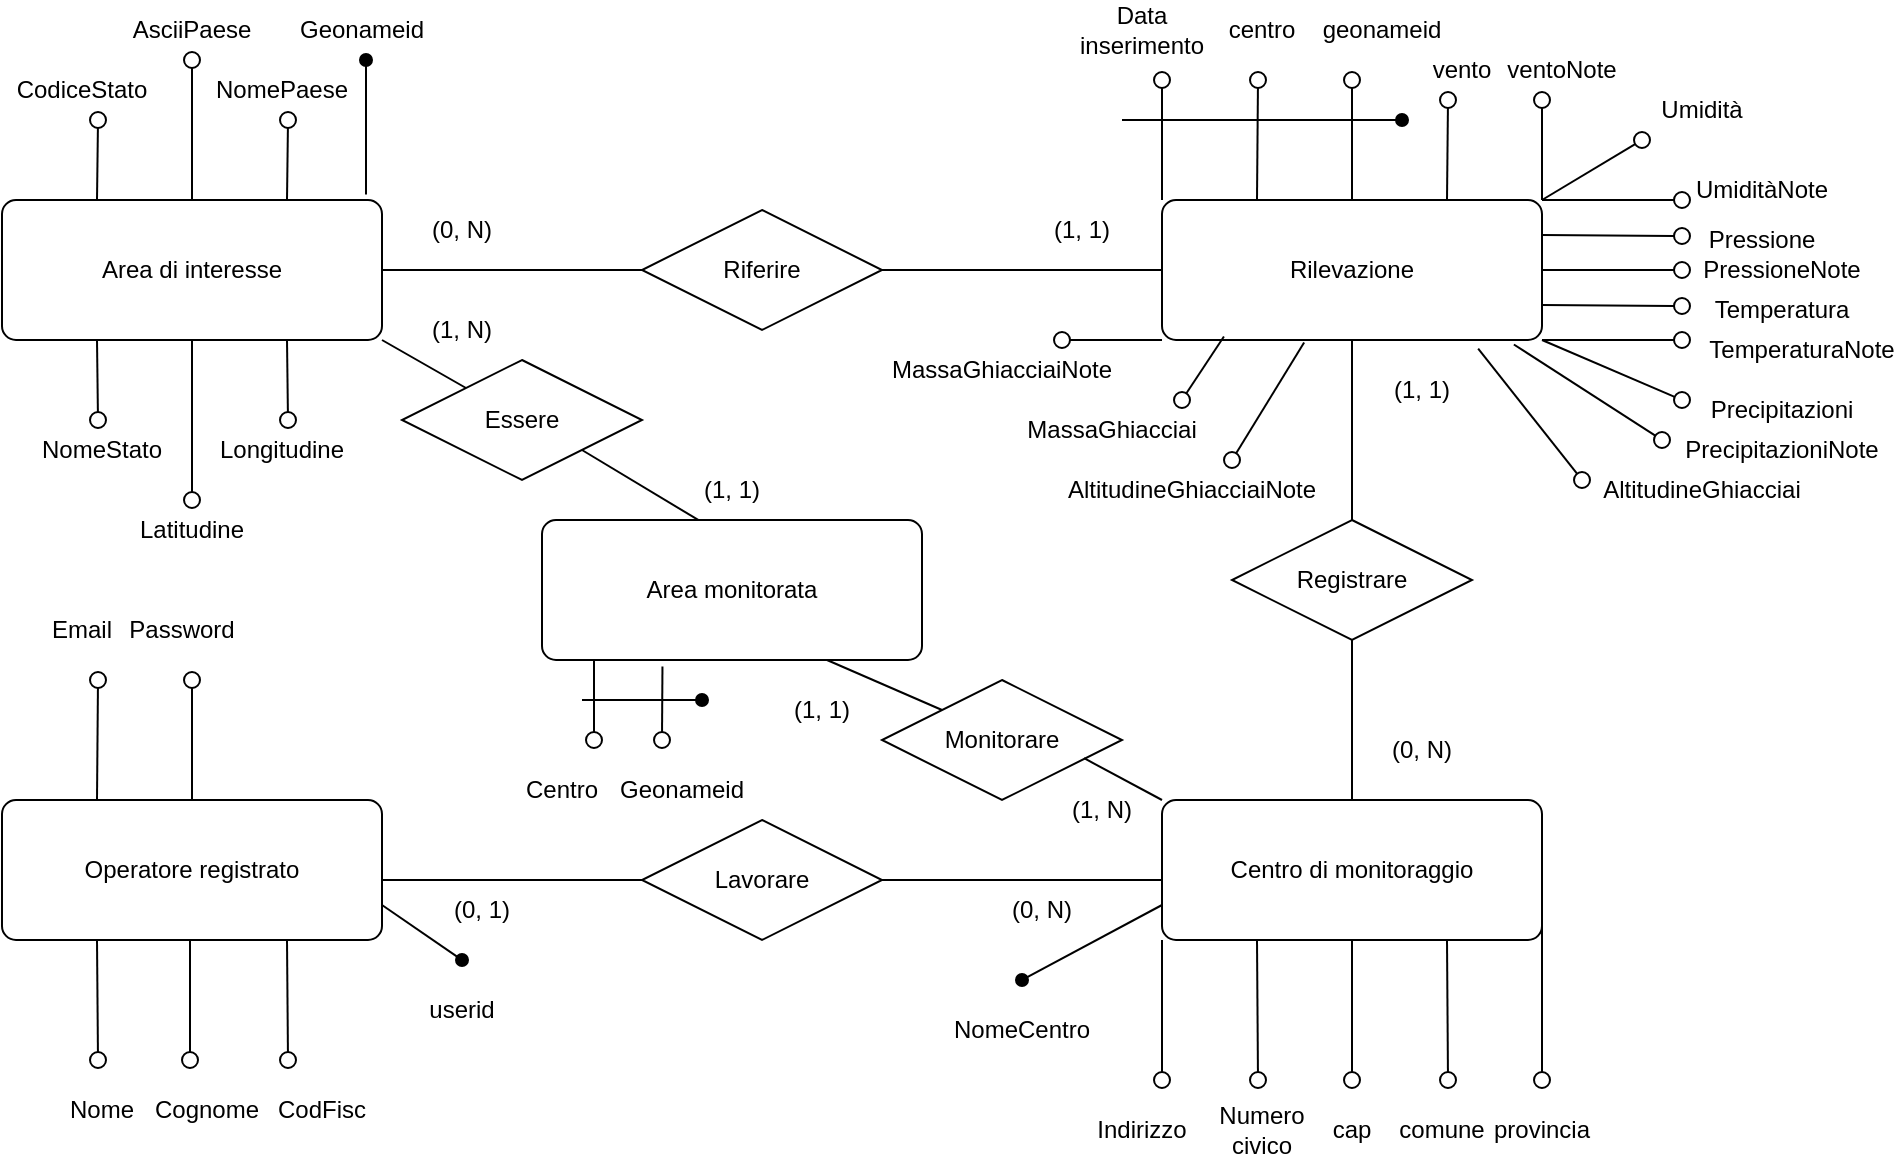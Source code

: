 <mxfile version="24.7.1" type="device">
  <diagram name="Pagina-1" id="Ovl4JSJo1Bryp9aN5Y4v">
    <mxGraphModel dx="1290" dy="556" grid="1" gridSize="10" guides="1" tooltips="1" connect="1" arrows="1" fold="1" page="1" pageScale="1" pageWidth="827" pageHeight="1169" math="0" shadow="0">
      <root>
        <mxCell id="0" />
        <mxCell id="1" parent="0" />
        <mxCell id="qnKbdv7h57G8boyn4Uac-98" value="Centro di monitoraggio" style="rounded=1;arcSize=10;whiteSpace=wrap;html=1;align=center;" parent="1" vertex="1">
          <mxGeometry x="620" y="410" width="190" height="70" as="geometry" />
        </mxCell>
        <mxCell id="qnKbdv7h57G8boyn4Uac-99" value="Rilevazione" style="rounded=1;arcSize=10;whiteSpace=wrap;html=1;align=center;" parent="1" vertex="1">
          <mxGeometry x="620" y="110" width="190" height="70" as="geometry" />
        </mxCell>
        <mxCell id="qnKbdv7h57G8boyn4Uac-100" value="Essere" style="shape=rhombus;perimeter=rhombusPerimeter;whiteSpace=wrap;html=1;align=center;" parent="1" vertex="1">
          <mxGeometry x="240" y="190" width="120" height="60" as="geometry" />
        </mxCell>
        <mxCell id="qnKbdv7h57G8boyn4Uac-101" value="" style="endArrow=none;html=1;rounded=0;exitX=1;exitY=1;exitDx=0;exitDy=0;" parent="1" source="qnKbdv7h57G8boyn4Uac-106" target="qnKbdv7h57G8boyn4Uac-100" edge="1">
          <mxGeometry relative="1" as="geometry">
            <mxPoint x="280" y="180" as="sourcePoint" />
            <mxPoint x="430" y="180" as="targetPoint" />
          </mxGeometry>
        </mxCell>
        <mxCell id="qnKbdv7h57G8boyn4Uac-103" value="Registrare" style="shape=rhombus;perimeter=rhombusPerimeter;whiteSpace=wrap;html=1;align=center;" parent="1" vertex="1">
          <mxGeometry x="655" y="270" width="120" height="60" as="geometry" />
        </mxCell>
        <mxCell id="qnKbdv7h57G8boyn4Uac-104" value="" style="endArrow=none;html=1;rounded=0;exitX=0.5;exitY=0;exitDx=0;exitDy=0;entryX=0.5;entryY=1;entryDx=0;entryDy=0;" parent="1" source="qnKbdv7h57G8boyn4Uac-98" target="qnKbdv7h57G8boyn4Uac-103" edge="1">
          <mxGeometry relative="1" as="geometry">
            <mxPoint x="600" y="360" as="sourcePoint" />
            <mxPoint x="760" y="360" as="targetPoint" />
          </mxGeometry>
        </mxCell>
        <mxCell id="qnKbdv7h57G8boyn4Uac-105" value="" style="endArrow=none;html=1;rounded=0;exitX=0.5;exitY=0;exitDx=0;exitDy=0;entryX=0.5;entryY=1;entryDx=0;entryDy=0;" parent="1" source="qnKbdv7h57G8boyn4Uac-103" target="qnKbdv7h57G8boyn4Uac-99" edge="1">
          <mxGeometry relative="1" as="geometry">
            <mxPoint x="610" y="220" as="sourcePoint" />
            <mxPoint x="770" y="220" as="targetPoint" />
          </mxGeometry>
        </mxCell>
        <mxCell id="qnKbdv7h57G8boyn4Uac-106" value="Area di interesse" style="rounded=1;arcSize=10;whiteSpace=wrap;html=1;align=center;" parent="1" vertex="1">
          <mxGeometry x="40" y="110" width="190" height="70" as="geometry" />
        </mxCell>
        <mxCell id="qnKbdv7h57G8boyn4Uac-107" value="Operatore registrato" style="rounded=1;arcSize=10;whiteSpace=wrap;html=1;align=center;" parent="1" vertex="1">
          <mxGeometry x="40" y="410" width="190" height="70" as="geometry" />
        </mxCell>
        <mxCell id="qnKbdv7h57G8boyn4Uac-108" value="Lavorare" style="shape=rhombus;perimeter=rhombusPerimeter;whiteSpace=wrap;html=1;align=center;" parent="1" vertex="1">
          <mxGeometry x="360" y="420" width="120" height="60" as="geometry" />
        </mxCell>
        <mxCell id="qnKbdv7h57G8boyn4Uac-109" value="" style="endArrow=none;html=1;rounded=0;entryX=0;entryY=0.5;entryDx=0;entryDy=0;" parent="1" target="qnKbdv7h57G8boyn4Uac-108" edge="1">
          <mxGeometry relative="1" as="geometry">
            <mxPoint x="230" y="450" as="sourcePoint" />
            <mxPoint x="390" y="445" as="targetPoint" />
          </mxGeometry>
        </mxCell>
        <mxCell id="qnKbdv7h57G8boyn4Uac-110" value="" style="endArrow=none;html=1;rounded=0;exitX=1;exitY=0.5;exitDx=0;exitDy=0;" parent="1" source="qnKbdv7h57G8boyn4Uac-108" edge="1">
          <mxGeometry relative="1" as="geometry">
            <mxPoint x="490" y="450" as="sourcePoint" />
            <mxPoint x="620" y="450" as="targetPoint" />
          </mxGeometry>
        </mxCell>
        <mxCell id="qnKbdv7h57G8boyn4Uac-111" value="Riferire" style="shape=rhombus;perimeter=rhombusPerimeter;whiteSpace=wrap;html=1;align=center;" parent="1" vertex="1">
          <mxGeometry x="360" y="115" width="120" height="60" as="geometry" />
        </mxCell>
        <mxCell id="qnKbdv7h57G8boyn4Uac-112" value="" style="endArrow=none;html=1;rounded=0;entryX=0;entryY=0.5;entryDx=0;entryDy=0;" parent="1" target="qnKbdv7h57G8boyn4Uac-111" edge="1">
          <mxGeometry relative="1" as="geometry">
            <mxPoint x="230" y="145" as="sourcePoint" />
            <mxPoint x="390" y="145" as="targetPoint" />
          </mxGeometry>
        </mxCell>
        <mxCell id="qnKbdv7h57G8boyn4Uac-113" value="" style="endArrow=none;html=1;rounded=0;entryX=0;entryY=0.5;entryDx=0;entryDy=0;" parent="1" target="qnKbdv7h57G8boyn4Uac-99" edge="1">
          <mxGeometry relative="1" as="geometry">
            <mxPoint x="480" y="145" as="sourcePoint" />
            <mxPoint x="640" y="145" as="targetPoint" />
          </mxGeometry>
        </mxCell>
        <mxCell id="qnKbdv7h57G8boyn4Uac-114" value="(0, 1)" style="text;html=1;align=center;verticalAlign=middle;whiteSpace=wrap;rounded=0;" parent="1" vertex="1">
          <mxGeometry x="250" y="450" width="60" height="30" as="geometry" />
        </mxCell>
        <mxCell id="qnKbdv7h57G8boyn4Uac-115" value="(0, N)" style="text;html=1;align=center;verticalAlign=middle;whiteSpace=wrap;rounded=0;" parent="1" vertex="1">
          <mxGeometry x="530" y="450" width="60" height="30" as="geometry" />
        </mxCell>
        <mxCell id="qnKbdv7h57G8boyn4Uac-116" value="(1, 1)" style="text;html=1;align=center;verticalAlign=middle;whiteSpace=wrap;rounded=0;" parent="1" vertex="1">
          <mxGeometry x="720" y="190" width="60" height="30" as="geometry" />
        </mxCell>
        <mxCell id="qnKbdv7h57G8boyn4Uac-117" value="(0, N)" style="text;html=1;align=center;verticalAlign=middle;whiteSpace=wrap;rounded=0;" parent="1" vertex="1">
          <mxGeometry x="720" y="370" width="60" height="30" as="geometry" />
        </mxCell>
        <mxCell id="qnKbdv7h57G8boyn4Uac-118" value="(1, 1)" style="text;html=1;align=center;verticalAlign=middle;whiteSpace=wrap;rounded=0;" parent="1" vertex="1">
          <mxGeometry x="550" y="110" width="60" height="30" as="geometry" />
        </mxCell>
        <mxCell id="qnKbdv7h57G8boyn4Uac-119" value="(0, N)" style="text;html=1;align=center;verticalAlign=middle;whiteSpace=wrap;rounded=0;" parent="1" vertex="1">
          <mxGeometry x="240" y="110" width="60" height="30" as="geometry" />
        </mxCell>
        <mxCell id="qnKbdv7h57G8boyn4Uac-120" value="(1, N)" style="text;html=1;align=center;verticalAlign=middle;whiteSpace=wrap;rounded=0;" parent="1" vertex="1">
          <mxGeometry x="560" y="400" width="60" height="30" as="geometry" />
        </mxCell>
        <mxCell id="qnKbdv7h57G8boyn4Uac-121" value="(1, N)" style="text;html=1;align=center;verticalAlign=middle;whiteSpace=wrap;rounded=0;" parent="1" vertex="1">
          <mxGeometry x="240" y="160" width="60" height="30" as="geometry" />
        </mxCell>
        <mxCell id="qnKbdv7h57G8boyn4Uac-122" value="NomeCentro" style="text;html=1;align=center;verticalAlign=middle;whiteSpace=wrap;rounded=0;" parent="1" vertex="1">
          <mxGeometry x="520" y="510" width="60" height="30" as="geometry" />
        </mxCell>
        <mxCell id="qnKbdv7h57G8boyn4Uac-123" value="" style="endArrow=none;html=1;rounded=0;align=center;verticalAlign=top;endFill=0;labelBackgroundColor=none;endSize=6;startArrow=oval;startFill=1;entryX=0;entryY=0.75;entryDx=0;entryDy=0;" parent="1" target="qnKbdv7h57G8boyn4Uac-98" edge="1">
          <mxGeometry relative="1" as="geometry">
            <mxPoint x="550" y="500" as="sourcePoint" />
            <mxPoint x="370" y="560" as="targetPoint" />
          </mxGeometry>
        </mxCell>
        <mxCell id="qnKbdv7h57G8boyn4Uac-124" value="" style="html=1;verticalAlign=bottom;labelBackgroundColor=none;endArrow=oval;endFill=0;endSize=8;rounded=0;" parent="1" edge="1">
          <mxGeometry width="160" relative="1" as="geometry">
            <mxPoint x="810" y="470" as="sourcePoint" />
            <mxPoint x="810" y="550" as="targetPoint" />
          </mxGeometry>
        </mxCell>
        <mxCell id="qnKbdv7h57G8boyn4Uac-125" value="" style="html=1;verticalAlign=bottom;labelBackgroundColor=none;endArrow=oval;endFill=0;endSize=8;rounded=0;exitX=0.75;exitY=1;exitDx=0;exitDy=0;" parent="1" source="qnKbdv7h57G8boyn4Uac-98" edge="1">
          <mxGeometry width="160" relative="1" as="geometry">
            <mxPoint x="820" y="490" as="sourcePoint" />
            <mxPoint x="763" y="550" as="targetPoint" />
          </mxGeometry>
        </mxCell>
        <mxCell id="qnKbdv7h57G8boyn4Uac-126" value="" style="html=1;verticalAlign=bottom;labelBackgroundColor=none;endArrow=oval;endFill=0;endSize=8;rounded=0;exitX=0.5;exitY=1;exitDx=0;exitDy=0;" parent="1" source="qnKbdv7h57G8boyn4Uac-98" edge="1">
          <mxGeometry width="160" relative="1" as="geometry">
            <mxPoint x="830" y="500" as="sourcePoint" />
            <mxPoint x="715" y="550" as="targetPoint" />
          </mxGeometry>
        </mxCell>
        <mxCell id="qnKbdv7h57G8boyn4Uac-127" value="" style="html=1;verticalAlign=bottom;labelBackgroundColor=none;endArrow=oval;endFill=0;endSize=8;rounded=0;exitX=0.25;exitY=1;exitDx=0;exitDy=0;" parent="1" source="qnKbdv7h57G8boyn4Uac-98" edge="1">
          <mxGeometry width="160" relative="1" as="geometry">
            <mxPoint x="840" y="510" as="sourcePoint" />
            <mxPoint x="668" y="550" as="targetPoint" />
          </mxGeometry>
        </mxCell>
        <mxCell id="qnKbdv7h57G8boyn4Uac-128" value="" style="html=1;verticalAlign=bottom;labelBackgroundColor=none;endArrow=oval;endFill=0;endSize=8;rounded=0;exitX=0;exitY=1;exitDx=0;exitDy=0;" parent="1" source="qnKbdv7h57G8boyn4Uac-98" edge="1">
          <mxGeometry width="160" relative="1" as="geometry">
            <mxPoint x="620" y="480" as="sourcePoint" />
            <mxPoint x="620" y="550" as="targetPoint" />
          </mxGeometry>
        </mxCell>
        <mxCell id="qnKbdv7h57G8boyn4Uac-129" value="Indirizzo" style="text;html=1;align=center;verticalAlign=middle;whiteSpace=wrap;rounded=0;" parent="1" vertex="1">
          <mxGeometry x="580" y="560" width="60" height="30" as="geometry" />
        </mxCell>
        <mxCell id="qnKbdv7h57G8boyn4Uac-130" value="Numero civico" style="text;html=1;align=center;verticalAlign=middle;whiteSpace=wrap;rounded=0;" parent="1" vertex="1">
          <mxGeometry x="640" y="560" width="60" height="30" as="geometry" />
        </mxCell>
        <mxCell id="qnKbdv7h57G8boyn4Uac-131" value="cap" style="text;html=1;align=center;verticalAlign=middle;whiteSpace=wrap;rounded=0;" parent="1" vertex="1">
          <mxGeometry x="695" y="560" width="40" height="30" as="geometry" />
        </mxCell>
        <mxCell id="qnKbdv7h57G8boyn4Uac-132" value="comune" style="text;html=1;align=center;verticalAlign=middle;whiteSpace=wrap;rounded=0;" parent="1" vertex="1">
          <mxGeometry x="740" y="560" width="40" height="30" as="geometry" />
        </mxCell>
        <mxCell id="qnKbdv7h57G8boyn4Uac-133" value="provincia" style="text;html=1;align=center;verticalAlign=middle;whiteSpace=wrap;rounded=0;" parent="1" vertex="1">
          <mxGeometry x="790" y="560" width="40" height="30" as="geometry" />
        </mxCell>
        <mxCell id="qnKbdv7h57G8boyn4Uac-134" value="" style="endArrow=none;html=1;rounded=0;align=center;verticalAlign=top;endFill=0;labelBackgroundColor=none;endSize=6;startArrow=oval;startFill=1;entryX=1;entryY=0.75;entryDx=0;entryDy=0;" parent="1" target="qnKbdv7h57G8boyn4Uac-107" edge="1">
          <mxGeometry relative="1" as="geometry">
            <mxPoint x="270" y="490" as="sourcePoint" />
            <mxPoint x="250" y="503" as="targetPoint" />
          </mxGeometry>
        </mxCell>
        <mxCell id="qnKbdv7h57G8boyn4Uac-135" value="userid" style="text;html=1;align=center;verticalAlign=middle;whiteSpace=wrap;rounded=0;" parent="1" vertex="1">
          <mxGeometry x="250" y="500" width="40" height="30" as="geometry" />
        </mxCell>
        <mxCell id="qnKbdv7h57G8boyn4Uac-136" value="" style="html=1;verticalAlign=bottom;labelBackgroundColor=none;endArrow=oval;endFill=0;endSize=8;rounded=0;exitX=0.75;exitY=1;exitDx=0;exitDy=0;" parent="1" source="qnKbdv7h57G8boyn4Uac-107" edge="1">
          <mxGeometry width="160" relative="1" as="geometry">
            <mxPoint x="210" y="490" as="sourcePoint" />
            <mxPoint x="183" y="540" as="targetPoint" />
          </mxGeometry>
        </mxCell>
        <mxCell id="qnKbdv7h57G8boyn4Uac-137" value="" style="html=1;verticalAlign=bottom;labelBackgroundColor=none;endArrow=oval;endFill=0;endSize=8;rounded=0;" parent="1" edge="1">
          <mxGeometry width="160" relative="1" as="geometry">
            <mxPoint x="134" y="480" as="sourcePoint" />
            <mxPoint x="134" y="540" as="targetPoint" />
          </mxGeometry>
        </mxCell>
        <mxCell id="qnKbdv7h57G8boyn4Uac-138" value="" style="html=1;verticalAlign=bottom;labelBackgroundColor=none;endArrow=oval;endFill=0;endSize=8;rounded=0;exitX=0.25;exitY=1;exitDx=0;exitDy=0;" parent="1" source="qnKbdv7h57G8boyn4Uac-107" edge="1">
          <mxGeometry width="160" relative="1" as="geometry">
            <mxPoint x="80" y="490" as="sourcePoint" />
            <mxPoint x="88" y="540" as="targetPoint" />
          </mxGeometry>
        </mxCell>
        <mxCell id="qnKbdv7h57G8boyn4Uac-139" value="CodFisc" style="text;html=1;align=center;verticalAlign=middle;whiteSpace=wrap;rounded=0;" parent="1" vertex="1">
          <mxGeometry x="180" y="550" width="40" height="30" as="geometry" />
        </mxCell>
        <mxCell id="qnKbdv7h57G8boyn4Uac-140" value="Cognome" style="text;html=1;align=center;verticalAlign=middle;whiteSpace=wrap;rounded=0;" parent="1" vertex="1">
          <mxGeometry x="130" y="550" width="25" height="30" as="geometry" />
        </mxCell>
        <mxCell id="qnKbdv7h57G8boyn4Uac-141" value="Nome" style="text;html=1;align=center;verticalAlign=middle;whiteSpace=wrap;rounded=0;" parent="1" vertex="1">
          <mxGeometry x="70" y="550" width="40" height="30" as="geometry" />
        </mxCell>
        <mxCell id="qnKbdv7h57G8boyn4Uac-142" value="" style="html=1;verticalAlign=bottom;labelBackgroundColor=none;endArrow=oval;endFill=0;endSize=8;rounded=0;exitX=0.25;exitY=0;exitDx=0;exitDy=0;" parent="1" source="qnKbdv7h57G8boyn4Uac-107" edge="1">
          <mxGeometry width="160" relative="1" as="geometry">
            <mxPoint x="98" y="490" as="sourcePoint" />
            <mxPoint x="88" y="350" as="targetPoint" />
          </mxGeometry>
        </mxCell>
        <mxCell id="qnKbdv7h57G8boyn4Uac-143" value="Email" style="text;html=1;align=center;verticalAlign=middle;whiteSpace=wrap;rounded=0;" parent="1" vertex="1">
          <mxGeometry x="60" y="310" width="40" height="30" as="geometry" />
        </mxCell>
        <mxCell id="qnKbdv7h57G8boyn4Uac-144" value="" style="html=1;verticalAlign=bottom;labelBackgroundColor=none;endArrow=oval;endFill=0;endSize=8;rounded=0;exitX=0.5;exitY=0;exitDx=0;exitDy=0;" parent="1" source="qnKbdv7h57G8boyn4Uac-107" edge="1">
          <mxGeometry width="160" relative="1" as="geometry">
            <mxPoint x="98" y="420" as="sourcePoint" />
            <mxPoint x="135" y="350" as="targetPoint" />
          </mxGeometry>
        </mxCell>
        <mxCell id="qnKbdv7h57G8boyn4Uac-145" value="Password" style="text;html=1;align=center;verticalAlign=middle;whiteSpace=wrap;rounded=0;" parent="1" vertex="1">
          <mxGeometry x="110" y="310" width="40" height="30" as="geometry" />
        </mxCell>
        <mxCell id="qnKbdv7h57G8boyn4Uac-146" value="" style="endArrow=none;html=1;rounded=0;align=center;verticalAlign=top;endFill=0;labelBackgroundColor=none;endSize=6;startArrow=oval;startFill=1;entryX=0.958;entryY=-0.039;entryDx=0;entryDy=0;entryPerimeter=0;" parent="1" target="qnKbdv7h57G8boyn4Uac-106" edge="1">
          <mxGeometry relative="1" as="geometry">
            <mxPoint x="222" y="40" as="sourcePoint" />
            <mxPoint x="200" y="80" as="targetPoint" />
          </mxGeometry>
        </mxCell>
        <mxCell id="qnKbdv7h57G8boyn4Uac-147" value="Geonameid" style="text;html=1;align=center;verticalAlign=middle;whiteSpace=wrap;rounded=0;" parent="1" vertex="1">
          <mxGeometry x="200" y="10" width="40" height="30" as="geometry" />
        </mxCell>
        <mxCell id="qnKbdv7h57G8boyn4Uac-148" value="" style="html=1;verticalAlign=bottom;labelBackgroundColor=none;endArrow=oval;endFill=0;endSize=8;rounded=0;exitX=0.75;exitY=0;exitDx=0;exitDy=0;" parent="1" source="qnKbdv7h57G8boyn4Uac-106" edge="1">
          <mxGeometry width="160" relative="1" as="geometry">
            <mxPoint x="170" y="110" as="sourcePoint" />
            <mxPoint x="183" y="70" as="targetPoint" />
          </mxGeometry>
        </mxCell>
        <mxCell id="qnKbdv7h57G8boyn4Uac-149" value="NomePaese" style="text;html=1;align=center;verticalAlign=middle;whiteSpace=wrap;rounded=0;" parent="1" vertex="1">
          <mxGeometry x="160" y="40" width="40" height="30" as="geometry" />
        </mxCell>
        <mxCell id="qnKbdv7h57G8boyn4Uac-150" value="" style="html=1;verticalAlign=bottom;labelBackgroundColor=none;endArrow=oval;endFill=0;endSize=8;rounded=0;exitX=0.5;exitY=0;exitDx=0;exitDy=0;" parent="1" source="qnKbdv7h57G8boyn4Uac-106" edge="1">
          <mxGeometry width="160" relative="1" as="geometry">
            <mxPoint x="193" y="120" as="sourcePoint" />
            <mxPoint x="135" y="40" as="targetPoint" />
          </mxGeometry>
        </mxCell>
        <mxCell id="qnKbdv7h57G8boyn4Uac-151" value="AsciiPaese" style="text;html=1;align=center;verticalAlign=middle;whiteSpace=wrap;rounded=0;" parent="1" vertex="1">
          <mxGeometry x="115" y="10" width="40" height="30" as="geometry" />
        </mxCell>
        <mxCell id="qnKbdv7h57G8boyn4Uac-152" value="" style="html=1;verticalAlign=bottom;labelBackgroundColor=none;endArrow=oval;endFill=0;endSize=8;rounded=0;exitX=0.25;exitY=0;exitDx=0;exitDy=0;" parent="1" source="qnKbdv7h57G8boyn4Uac-106" edge="1">
          <mxGeometry width="160" relative="1" as="geometry">
            <mxPoint x="79.38" y="110" as="sourcePoint" />
            <mxPoint x="88" y="70" as="targetPoint" />
          </mxGeometry>
        </mxCell>
        <mxCell id="qnKbdv7h57G8boyn4Uac-153" value="CodiceStato" style="text;html=1;align=center;verticalAlign=middle;whiteSpace=wrap;rounded=0;" parent="1" vertex="1">
          <mxGeometry x="60" y="40" width="40" height="30" as="geometry" />
        </mxCell>
        <mxCell id="qnKbdv7h57G8boyn4Uac-154" value="" style="html=1;verticalAlign=bottom;labelBackgroundColor=none;endArrow=oval;endFill=0;endSize=8;rounded=0;exitX=0.25;exitY=1;exitDx=0;exitDy=0;" parent="1" source="qnKbdv7h57G8boyn4Uac-106" edge="1">
          <mxGeometry width="160" relative="1" as="geometry">
            <mxPoint x="98" y="120" as="sourcePoint" />
            <mxPoint x="88" y="220" as="targetPoint" />
          </mxGeometry>
        </mxCell>
        <mxCell id="qnKbdv7h57G8boyn4Uac-155" value="NomeStato" style="text;html=1;align=center;verticalAlign=middle;whiteSpace=wrap;rounded=0;" parent="1" vertex="1">
          <mxGeometry x="70" y="220" width="40" height="30" as="geometry" />
        </mxCell>
        <mxCell id="qnKbdv7h57G8boyn4Uac-156" value="" style="html=1;verticalAlign=bottom;labelBackgroundColor=none;endArrow=oval;endFill=0;endSize=8;rounded=0;exitX=0.5;exitY=1;exitDx=0;exitDy=0;" parent="1" source="qnKbdv7h57G8boyn4Uac-106" edge="1">
          <mxGeometry width="160" relative="1" as="geometry">
            <mxPoint x="145" y="120" as="sourcePoint" />
            <mxPoint x="135" y="260" as="targetPoint" />
          </mxGeometry>
        </mxCell>
        <mxCell id="qnKbdv7h57G8boyn4Uac-157" value="Latitudine" style="text;html=1;align=center;verticalAlign=middle;whiteSpace=wrap;rounded=0;" parent="1" vertex="1">
          <mxGeometry x="115" y="260" width="40" height="30" as="geometry" />
        </mxCell>
        <mxCell id="qnKbdv7h57G8boyn4Uac-158" value="" style="html=1;verticalAlign=bottom;labelBackgroundColor=none;endArrow=oval;endFill=0;endSize=8;rounded=0;exitX=0.75;exitY=1;exitDx=0;exitDy=0;" parent="1" source="qnKbdv7h57G8boyn4Uac-106" edge="1">
          <mxGeometry width="160" relative="1" as="geometry">
            <mxPoint x="98" y="190" as="sourcePoint" />
            <mxPoint x="183" y="220" as="targetPoint" />
          </mxGeometry>
        </mxCell>
        <mxCell id="qnKbdv7h57G8boyn4Uac-159" value="Longitudine" style="text;html=1;align=center;verticalAlign=middle;whiteSpace=wrap;rounded=0;" parent="1" vertex="1">
          <mxGeometry x="160" y="220" width="40" height="30" as="geometry" />
        </mxCell>
        <mxCell id="qnKbdv7h57G8boyn4Uac-160" value="" style="html=1;verticalAlign=bottom;labelBackgroundColor=none;endArrow=oval;endFill=0;endSize=8;rounded=0;exitX=0;exitY=0;exitDx=0;exitDy=0;" parent="1" source="qnKbdv7h57G8boyn4Uac-99" edge="1">
          <mxGeometry width="160" relative="1" as="geometry">
            <mxPoint x="710" y="30" as="sourcePoint" />
            <mxPoint x="620" y="50" as="targetPoint" />
          </mxGeometry>
        </mxCell>
        <mxCell id="qnKbdv7h57G8boyn4Uac-161" value="" style="html=1;verticalAlign=bottom;labelBackgroundColor=none;endArrow=oval;endFill=0;endSize=8;rounded=0;exitX=0.25;exitY=0;exitDx=0;exitDy=0;" parent="1" source="qnKbdv7h57G8boyn4Uac-99" edge="1">
          <mxGeometry width="160" relative="1" as="geometry">
            <mxPoint x="630" y="120" as="sourcePoint" />
            <mxPoint x="668" y="50" as="targetPoint" />
          </mxGeometry>
        </mxCell>
        <mxCell id="qnKbdv7h57G8boyn4Uac-162" value="" style="html=1;verticalAlign=bottom;labelBackgroundColor=none;endArrow=oval;endFill=0;endSize=8;rounded=0;exitX=0.5;exitY=0;exitDx=0;exitDy=0;" parent="1" source="qnKbdv7h57G8boyn4Uac-99" edge="1">
          <mxGeometry width="160" relative="1" as="geometry">
            <mxPoint x="640" y="130" as="sourcePoint" />
            <mxPoint x="715" y="50" as="targetPoint" />
          </mxGeometry>
        </mxCell>
        <mxCell id="qnKbdv7h57G8boyn4Uac-163" value="Data inserimento" style="text;html=1;align=center;verticalAlign=middle;whiteSpace=wrap;rounded=0;" parent="1" vertex="1">
          <mxGeometry x="590" y="10" width="40" height="30" as="geometry" />
        </mxCell>
        <mxCell id="qnKbdv7h57G8boyn4Uac-164" value="centro" style="text;html=1;align=center;verticalAlign=middle;whiteSpace=wrap;rounded=0;" parent="1" vertex="1">
          <mxGeometry x="650" y="10" width="40" height="30" as="geometry" />
        </mxCell>
        <mxCell id="qnKbdv7h57G8boyn4Uac-165" value="geonameid" style="text;html=1;align=center;verticalAlign=middle;whiteSpace=wrap;rounded=0;" parent="1" vertex="1">
          <mxGeometry x="710" y="10" width="40" height="30" as="geometry" />
        </mxCell>
        <mxCell id="qnKbdv7h57G8boyn4Uac-166" value="" style="endArrow=none;html=1;rounded=0;align=center;verticalAlign=top;endFill=0;labelBackgroundColor=none;endSize=6;startArrow=oval;startFill=1;entryX=0;entryY=0.75;entryDx=0;entryDy=0;" parent="1" edge="1">
          <mxGeometry relative="1" as="geometry">
            <mxPoint x="740" y="70" as="sourcePoint" />
            <mxPoint x="600" y="70" as="targetPoint" />
          </mxGeometry>
        </mxCell>
        <mxCell id="qnKbdv7h57G8boyn4Uac-167" value="" style="html=1;verticalAlign=bottom;labelBackgroundColor=none;endArrow=oval;endFill=0;endSize=8;rounded=0;exitX=0.75;exitY=0;exitDx=0;exitDy=0;" parent="1" source="qnKbdv7h57G8boyn4Uac-99" edge="1">
          <mxGeometry width="160" relative="1" as="geometry">
            <mxPoint x="678" y="120" as="sourcePoint" />
            <mxPoint x="763" y="60" as="targetPoint" />
          </mxGeometry>
        </mxCell>
        <mxCell id="qnKbdv7h57G8boyn4Uac-168" value="vento" style="text;html=1;align=center;verticalAlign=middle;whiteSpace=wrap;rounded=0;" parent="1" vertex="1">
          <mxGeometry x="750" y="30" width="40" height="30" as="geometry" />
        </mxCell>
        <mxCell id="qnKbdv7h57G8boyn4Uac-169" value="" style="html=1;verticalAlign=bottom;labelBackgroundColor=none;endArrow=oval;endFill=0;endSize=8;rounded=0;exitX=1;exitY=0;exitDx=0;exitDy=0;" parent="1" source="qnKbdv7h57G8boyn4Uac-99" edge="1">
          <mxGeometry width="160" relative="1" as="geometry">
            <mxPoint x="773" y="120" as="sourcePoint" />
            <mxPoint x="810" y="60" as="targetPoint" />
          </mxGeometry>
        </mxCell>
        <mxCell id="qnKbdv7h57G8boyn4Uac-170" value="ventoNote" style="text;html=1;align=center;verticalAlign=middle;whiteSpace=wrap;rounded=0;" parent="1" vertex="1">
          <mxGeometry x="800" y="30" width="40" height="30" as="geometry" />
        </mxCell>
        <mxCell id="qnKbdv7h57G8boyn4Uac-171" value="" style="html=1;verticalAlign=bottom;labelBackgroundColor=none;endArrow=oval;endFill=0;endSize=8;rounded=0;exitX=1;exitY=0;exitDx=0;exitDy=0;" parent="1" source="qnKbdv7h57G8boyn4Uac-99" edge="1">
          <mxGeometry width="160" relative="1" as="geometry">
            <mxPoint x="820" y="120" as="sourcePoint" />
            <mxPoint x="860" y="80" as="targetPoint" />
          </mxGeometry>
        </mxCell>
        <mxCell id="qnKbdv7h57G8boyn4Uac-172" value="Umidità" style="text;html=1;align=center;verticalAlign=middle;whiteSpace=wrap;rounded=0;" parent="1" vertex="1">
          <mxGeometry x="870" y="50" width="40" height="30" as="geometry" />
        </mxCell>
        <mxCell id="qnKbdv7h57G8boyn4Uac-173" value="" style="html=1;verticalAlign=bottom;labelBackgroundColor=none;endArrow=oval;endFill=0;endSize=8;rounded=0;" parent="1" edge="1">
          <mxGeometry width="160" relative="1" as="geometry">
            <mxPoint x="810" y="110" as="sourcePoint" />
            <mxPoint x="880" y="110" as="targetPoint" />
          </mxGeometry>
        </mxCell>
        <mxCell id="qnKbdv7h57G8boyn4Uac-174" value="UmiditàNote" style="text;html=1;align=center;verticalAlign=middle;whiteSpace=wrap;rounded=0;" parent="1" vertex="1">
          <mxGeometry x="900" y="90" width="40" height="30" as="geometry" />
        </mxCell>
        <mxCell id="qnKbdv7h57G8boyn4Uac-175" value="" style="html=1;verticalAlign=bottom;labelBackgroundColor=none;endArrow=oval;endFill=0;endSize=8;rounded=0;exitX=1;exitY=0.25;exitDx=0;exitDy=0;" parent="1" source="qnKbdv7h57G8boyn4Uac-99" edge="1">
          <mxGeometry width="160" relative="1" as="geometry">
            <mxPoint x="820" y="173" as="sourcePoint" />
            <mxPoint x="880" y="128" as="targetPoint" />
          </mxGeometry>
        </mxCell>
        <mxCell id="qnKbdv7h57G8boyn4Uac-176" value="Pressione" style="text;html=1;align=center;verticalAlign=middle;whiteSpace=wrap;rounded=0;" parent="1" vertex="1">
          <mxGeometry x="900" y="115" width="40" height="30" as="geometry" />
        </mxCell>
        <mxCell id="qnKbdv7h57G8boyn4Uac-177" value="" style="html=1;verticalAlign=bottom;labelBackgroundColor=none;endArrow=oval;endFill=0;endSize=8;rounded=0;exitX=1;exitY=0.5;exitDx=0;exitDy=0;" parent="1" source="qnKbdv7h57G8boyn4Uac-99" edge="1">
          <mxGeometry width="160" relative="1" as="geometry">
            <mxPoint x="820" y="138" as="sourcePoint" />
            <mxPoint x="880" y="145" as="targetPoint" />
          </mxGeometry>
        </mxCell>
        <mxCell id="qnKbdv7h57G8boyn4Uac-178" value="PressioneNote" style="text;html=1;align=center;verticalAlign=middle;whiteSpace=wrap;rounded=0;" parent="1" vertex="1">
          <mxGeometry x="910" y="130" width="40" height="30" as="geometry" />
        </mxCell>
        <mxCell id="qnKbdv7h57G8boyn4Uac-179" value="" style="html=1;verticalAlign=bottom;labelBackgroundColor=none;endArrow=oval;endFill=0;endSize=8;rounded=0;exitX=1;exitY=0.75;exitDx=0;exitDy=0;" parent="1" source="qnKbdv7h57G8boyn4Uac-99" edge="1">
          <mxGeometry width="160" relative="1" as="geometry">
            <mxPoint x="820" y="155" as="sourcePoint" />
            <mxPoint x="880" y="163" as="targetPoint" />
          </mxGeometry>
        </mxCell>
        <mxCell id="qnKbdv7h57G8boyn4Uac-180" value="Temperatura" style="text;html=1;align=center;verticalAlign=middle;whiteSpace=wrap;rounded=0;" parent="1" vertex="1">
          <mxGeometry x="910" y="150" width="40" height="30" as="geometry" />
        </mxCell>
        <mxCell id="qnKbdv7h57G8boyn4Uac-181" value="" style="html=1;verticalAlign=bottom;labelBackgroundColor=none;endArrow=oval;endFill=0;endSize=8;rounded=0;exitX=1;exitY=1;exitDx=0;exitDy=0;" parent="1" source="qnKbdv7h57G8boyn4Uac-99" edge="1">
          <mxGeometry width="160" relative="1" as="geometry">
            <mxPoint x="820" y="173" as="sourcePoint" />
            <mxPoint x="880" y="180" as="targetPoint" />
          </mxGeometry>
        </mxCell>
        <mxCell id="qnKbdv7h57G8boyn4Uac-182" value="TemperaturaNote" style="text;html=1;align=center;verticalAlign=middle;whiteSpace=wrap;rounded=0;" parent="1" vertex="1">
          <mxGeometry x="920" y="170" width="40" height="30" as="geometry" />
        </mxCell>
        <mxCell id="qnKbdv7h57G8boyn4Uac-183" value="" style="html=1;verticalAlign=bottom;labelBackgroundColor=none;endArrow=oval;endFill=0;endSize=8;rounded=0;exitX=1;exitY=1;exitDx=0;exitDy=0;" parent="1" source="qnKbdv7h57G8boyn4Uac-99" edge="1">
          <mxGeometry width="160" relative="1" as="geometry">
            <mxPoint x="820" y="190" as="sourcePoint" />
            <mxPoint x="880" y="210" as="targetPoint" />
          </mxGeometry>
        </mxCell>
        <mxCell id="qnKbdv7h57G8boyn4Uac-184" value="Precipitazioni" style="text;html=1;align=center;verticalAlign=middle;whiteSpace=wrap;rounded=0;" parent="1" vertex="1">
          <mxGeometry x="910" y="200" width="40" height="30" as="geometry" />
        </mxCell>
        <mxCell id="qnKbdv7h57G8boyn4Uac-185" value="" style="html=1;verticalAlign=bottom;labelBackgroundColor=none;endArrow=oval;endFill=0;endSize=8;rounded=0;exitX=0.926;exitY=1.032;exitDx=0;exitDy=0;exitPerimeter=0;" parent="1" source="qnKbdv7h57G8boyn4Uac-99" edge="1">
          <mxGeometry width="160" relative="1" as="geometry">
            <mxPoint x="820" y="190" as="sourcePoint" />
            <mxPoint x="870" y="230" as="targetPoint" />
          </mxGeometry>
        </mxCell>
        <mxCell id="qnKbdv7h57G8boyn4Uac-186" value="PrecipitazioniNote" style="text;html=1;align=center;verticalAlign=middle;whiteSpace=wrap;rounded=0;" parent="1" vertex="1">
          <mxGeometry x="910" y="220" width="40" height="30" as="geometry" />
        </mxCell>
        <mxCell id="qnKbdv7h57G8boyn4Uac-187" value="" style="html=1;verticalAlign=bottom;labelBackgroundColor=none;endArrow=oval;endFill=0;endSize=8;rounded=0;exitX=0.832;exitY=1.061;exitDx=0;exitDy=0;exitPerimeter=0;" parent="1" source="qnKbdv7h57G8boyn4Uac-99" edge="1">
          <mxGeometry width="160" relative="1" as="geometry">
            <mxPoint x="806" y="192" as="sourcePoint" />
            <mxPoint x="830" y="250" as="targetPoint" />
          </mxGeometry>
        </mxCell>
        <mxCell id="qnKbdv7h57G8boyn4Uac-188" value="AltitudineGhiacciai" style="text;html=1;align=center;verticalAlign=middle;whiteSpace=wrap;rounded=0;" parent="1" vertex="1">
          <mxGeometry x="870" y="240" width="40" height="30" as="geometry" />
        </mxCell>
        <mxCell id="qnKbdv7h57G8boyn4Uac-189" value="" style="html=1;verticalAlign=bottom;labelBackgroundColor=none;endArrow=oval;endFill=0;endSize=8;rounded=0;exitX=0.374;exitY=1.018;exitDx=0;exitDy=0;exitPerimeter=0;entryX=1;entryY=0;entryDx=0;entryDy=0;" parent="1" source="qnKbdv7h57G8boyn4Uac-99" target="qnKbdv7h57G8boyn4Uac-190" edge="1">
          <mxGeometry width="160" relative="1" as="geometry">
            <mxPoint x="788" y="194" as="sourcePoint" />
            <mxPoint x="670" y="220" as="targetPoint" />
          </mxGeometry>
        </mxCell>
        <mxCell id="qnKbdv7h57G8boyn4Uac-190" value="AltitudineGhiacciaiNote" style="text;html=1;align=center;verticalAlign=middle;whiteSpace=wrap;rounded=0;" parent="1" vertex="1">
          <mxGeometry x="615" y="240" width="40" height="30" as="geometry" />
        </mxCell>
        <mxCell id="qnKbdv7h57G8boyn4Uac-191" value="" style="html=1;verticalAlign=bottom;labelBackgroundColor=none;endArrow=oval;endFill=0;endSize=8;rounded=0;exitX=0.163;exitY=0.975;exitDx=0;exitDy=0;exitPerimeter=0;" parent="1" source="qnKbdv7h57G8boyn4Uac-99" edge="1">
          <mxGeometry width="160" relative="1" as="geometry">
            <mxPoint x="701" y="191" as="sourcePoint" />
            <mxPoint x="630" y="210" as="targetPoint" />
          </mxGeometry>
        </mxCell>
        <mxCell id="qnKbdv7h57G8boyn4Uac-192" value="MassaGhiacciai" style="text;html=1;align=center;verticalAlign=middle;whiteSpace=wrap;rounded=0;" parent="1" vertex="1">
          <mxGeometry x="575" y="210" width="40" height="30" as="geometry" />
        </mxCell>
        <mxCell id="qnKbdv7h57G8boyn4Uac-193" value="" style="html=1;verticalAlign=bottom;labelBackgroundColor=none;endArrow=oval;endFill=0;endSize=8;rounded=0;exitX=0;exitY=1;exitDx=0;exitDy=0;" parent="1" source="qnKbdv7h57G8boyn4Uac-99" edge="1">
          <mxGeometry width="160" relative="1" as="geometry">
            <mxPoint x="661" y="188" as="sourcePoint" />
            <mxPoint x="570" y="180" as="targetPoint" />
          </mxGeometry>
        </mxCell>
        <mxCell id="qnKbdv7h57G8boyn4Uac-194" value="MassaGhiacciaiNote" style="text;html=1;align=center;verticalAlign=middle;whiteSpace=wrap;rounded=0;" parent="1" vertex="1">
          <mxGeometry x="520" y="180" width="40" height="30" as="geometry" />
        </mxCell>
        <mxCell id="qnKbdv7h57G8boyn4Uac-195" value="" style="endArrow=none;html=1;rounded=0;exitX=1;exitY=1;exitDx=0;exitDy=0;entryX=0.434;entryY=0.037;entryDx=0;entryDy=0;entryPerimeter=0;" parent="1" source="qnKbdv7h57G8boyn4Uac-100" target="qnKbdv7h57G8boyn4Uac-197" edge="1">
          <mxGeometry relative="1" as="geometry">
            <mxPoint x="330" y="280" as="sourcePoint" />
            <mxPoint x="370" y="270" as="targetPoint" />
          </mxGeometry>
        </mxCell>
        <mxCell id="qnKbdv7h57G8boyn4Uac-197" value="Area monitorata" style="rounded=1;arcSize=10;whiteSpace=wrap;html=1;align=center;" parent="1" vertex="1">
          <mxGeometry x="310" y="270" width="190" height="70" as="geometry" />
        </mxCell>
        <mxCell id="qnKbdv7h57G8boyn4Uac-198" value="Monitorare" style="shape=rhombus;perimeter=rhombusPerimeter;whiteSpace=wrap;html=1;align=center;" parent="1" vertex="1">
          <mxGeometry x="480" y="350" width="120" height="60" as="geometry" />
        </mxCell>
        <mxCell id="qnKbdv7h57G8boyn4Uac-199" value="" style="endArrow=none;html=1;rounded=0;entryX=0;entryY=0;entryDx=0;entryDy=0;exitX=0.842;exitY=0.652;exitDx=0;exitDy=0;exitPerimeter=0;" parent="1" source="qnKbdv7h57G8boyn4Uac-198" target="qnKbdv7h57G8boyn4Uac-98" edge="1">
          <mxGeometry relative="1" as="geometry">
            <mxPoint x="570" y="400" as="sourcePoint" />
            <mxPoint x="730" y="400" as="targetPoint" />
          </mxGeometry>
        </mxCell>
        <mxCell id="qnKbdv7h57G8boyn4Uac-202" value="" style="endArrow=none;html=1;rounded=0;entryX=0;entryY=0;entryDx=0;entryDy=0;exitX=0.75;exitY=1;exitDx=0;exitDy=0;" parent="1" source="qnKbdv7h57G8boyn4Uac-197" target="qnKbdv7h57G8boyn4Uac-198" edge="1">
          <mxGeometry relative="1" as="geometry">
            <mxPoint x="370" y="370" as="sourcePoint" />
            <mxPoint x="530" y="370" as="targetPoint" />
          </mxGeometry>
        </mxCell>
        <mxCell id="qnKbdv7h57G8boyn4Uac-203" value="(1, 1)" style="text;html=1;align=center;verticalAlign=middle;whiteSpace=wrap;rounded=0;" parent="1" vertex="1">
          <mxGeometry x="420" y="350" width="60" height="30" as="geometry" />
        </mxCell>
        <mxCell id="qnKbdv7h57G8boyn4Uac-204" value="(1, 1)" style="text;html=1;align=center;verticalAlign=middle;whiteSpace=wrap;rounded=0;" parent="1" vertex="1">
          <mxGeometry x="375" y="240" width="60" height="30" as="geometry" />
        </mxCell>
        <mxCell id="qnKbdv7h57G8boyn4Uac-205" value="" style="html=1;verticalAlign=bottom;labelBackgroundColor=none;endArrow=oval;endFill=0;endSize=8;rounded=0;" parent="1" edge="1">
          <mxGeometry width="160" relative="1" as="geometry">
            <mxPoint x="336" y="340" as="sourcePoint" />
            <mxPoint x="336" y="380" as="targetPoint" />
          </mxGeometry>
        </mxCell>
        <mxCell id="qnKbdv7h57G8boyn4Uac-206" value="" style="html=1;verticalAlign=bottom;labelBackgroundColor=none;endArrow=oval;endFill=0;endSize=8;rounded=0;exitX=0.317;exitY=1.047;exitDx=0;exitDy=0;exitPerimeter=0;" parent="1" source="qnKbdv7h57G8boyn4Uac-197" edge="1">
          <mxGeometry width="160" relative="1" as="geometry">
            <mxPoint x="346" y="350" as="sourcePoint" />
            <mxPoint x="370" y="380" as="targetPoint" />
          </mxGeometry>
        </mxCell>
        <mxCell id="qnKbdv7h57G8boyn4Uac-207" value="Centro" style="text;html=1;align=center;verticalAlign=middle;whiteSpace=wrap;rounded=0;" parent="1" vertex="1">
          <mxGeometry x="300" y="390" width="40" height="30" as="geometry" />
        </mxCell>
        <mxCell id="qnKbdv7h57G8boyn4Uac-208" value="Geonameid" style="text;html=1;align=center;verticalAlign=middle;whiteSpace=wrap;rounded=0;" parent="1" vertex="1">
          <mxGeometry x="360" y="390" width="40" height="30" as="geometry" />
        </mxCell>
        <mxCell id="qnKbdv7h57G8boyn4Uac-209" value="" style="endArrow=none;html=1;rounded=0;align=center;verticalAlign=top;endFill=0;labelBackgroundColor=none;endSize=6;startArrow=oval;startFill=1;" parent="1" edge="1">
          <mxGeometry relative="1" as="geometry">
            <mxPoint x="390" y="360" as="sourcePoint" />
            <mxPoint x="330" y="360" as="targetPoint" />
          </mxGeometry>
        </mxCell>
      </root>
    </mxGraphModel>
  </diagram>
</mxfile>
